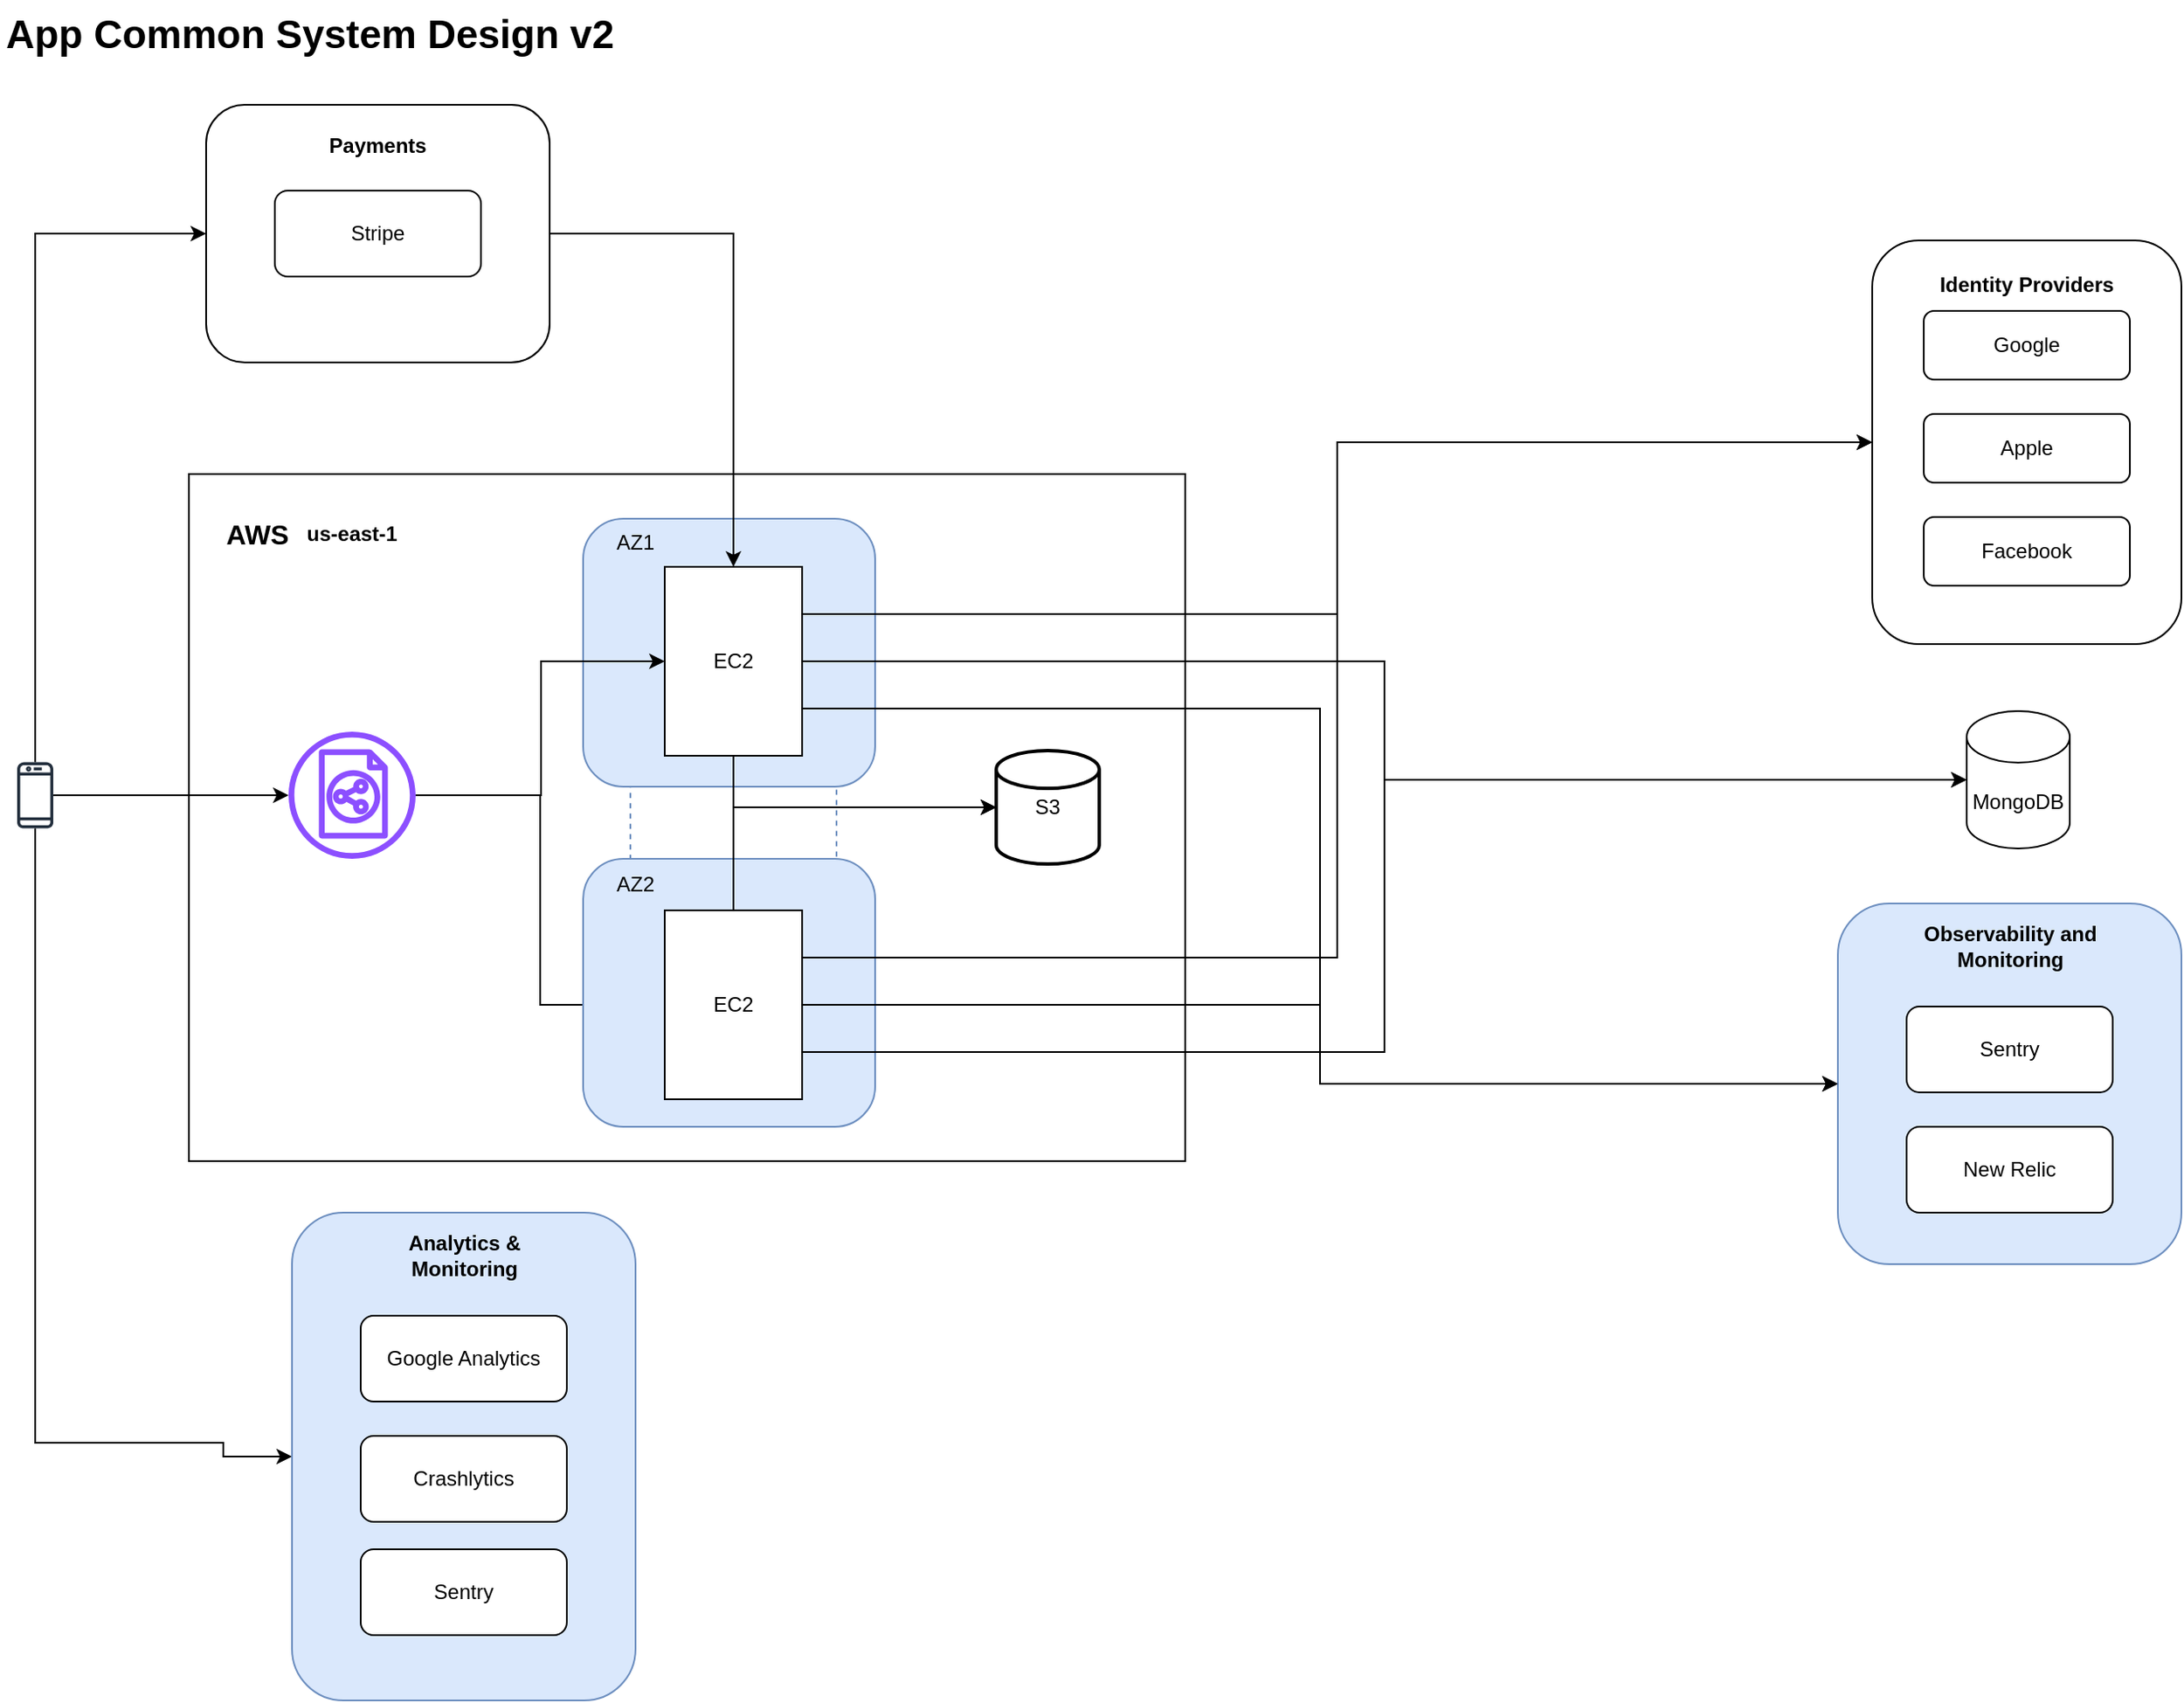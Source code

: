 <mxfile version="26.0.4">
  <diagram name="Page-1" id="Ek29NvvO__h7Cmk7cQ3s">
    <mxGraphModel dx="1242" dy="819" grid="1" gridSize="10" guides="1" tooltips="1" connect="1" arrows="1" fold="1" page="1" pageScale="1" pageWidth="1700" pageHeight="1100" math="0" shadow="0">
      <root>
        <mxCell id="0" />
        <mxCell id="1" parent="0" />
        <mxCell id="0PvjIAnL7gXzpbYRjMVI-5" value="" style="rounded=0;whiteSpace=wrap;html=1;fillColor=none;" parent="1" vertex="1">
          <mxGeometry x="140" y="296" width="580" height="400" as="geometry" />
        </mxCell>
        <mxCell id="0PvjIAnL7gXzpbYRjMVI-43" value="" style="rounded=1;whiteSpace=wrap;html=1;fillColor=none;dashed=1;strokeColor=#6c8ebf;" parent="1" vertex="1">
          <mxGeometry x="397" y="340" width="120" height="330" as="geometry" />
        </mxCell>
        <mxCell id="0PvjIAnL7gXzpbYRjMVI-39" value="" style="rounded=1;whiteSpace=wrap;html=1;fillColor=#dae8fc;strokeColor=#6c8ebf;" parent="1" vertex="1">
          <mxGeometry x="369.5" y="322" width="170" height="156" as="geometry" />
        </mxCell>
        <mxCell id="0PvjIAnL7gXzpbYRjMVI-1" value="" style="rounded=1;whiteSpace=wrap;html=1;fillColor=none;" parent="1" vertex="1">
          <mxGeometry x="1120" y="160" width="180" height="235" as="geometry" />
        </mxCell>
        <mxCell id="0PvjIAnL7gXzpbYRjMVI-2" style="edgeStyle=orthogonalEdgeStyle;rounded=0;orthogonalLoop=1;jettySize=auto;html=1;" parent="1" source="0PvjIAnL7gXzpbYRjMVI-3" target="0PvjIAnL7gXzpbYRjMVI-11" edge="1">
          <mxGeometry relative="1" as="geometry" />
        </mxCell>
        <mxCell id="0PvjIAnL7gXzpbYRjMVI-3" value="" style="rounded=1;whiteSpace=wrap;html=1;fillColor=none;" parent="1" vertex="1">
          <mxGeometry x="150" y="81" width="200" height="150" as="geometry" />
        </mxCell>
        <mxCell id="0PvjIAnL7gXzpbYRjMVI-6" value="App Common System Design v2" style="text;html=1;align=center;verticalAlign=middle;resizable=0;points=[];autosize=1;strokeColor=none;fillColor=none;fontSize=23;fontStyle=1" parent="1" vertex="1">
          <mxGeometry x="30" y="20" width="360" height="40" as="geometry" />
        </mxCell>
        <mxCell id="0PvjIAnL7gXzpbYRjMVI-7" value="MongoDB" style="shape=cylinder3;whiteSpace=wrap;html=1;boundedLbl=1;backgroundOutline=1;size=15;" parent="1" vertex="1">
          <mxGeometry x="1175" y="434" width="60" height="80" as="geometry" />
        </mxCell>
        <mxCell id="0PvjIAnL7gXzpbYRjMVI-8" style="edgeStyle=orthogonalEdgeStyle;rounded=0;orthogonalLoop=1;jettySize=auto;html=1;exitX=1;exitY=0.5;exitDx=0;exitDy=0;entryX=0;entryY=0.5;entryDx=0;entryDy=0;entryPerimeter=0;" parent="1" source="0PvjIAnL7gXzpbYRjMVI-11" target="0PvjIAnL7gXzpbYRjMVI-7" edge="1">
          <mxGeometry relative="1" as="geometry">
            <mxPoint x="640" y="566" as="targetPoint" />
          </mxGeometry>
        </mxCell>
        <mxCell id="0PvjIAnL7gXzpbYRjMVI-9" style="edgeStyle=orthogonalEdgeStyle;rounded=0;orthogonalLoop=1;jettySize=auto;html=1;exitX=1;exitY=0.25;exitDx=0;exitDy=0;entryX=0;entryY=0.5;entryDx=0;entryDy=0;" parent="1" source="0PvjIAnL7gXzpbYRjMVI-11" target="0PvjIAnL7gXzpbYRjMVI-1" edge="1">
          <mxGeometry relative="1" as="geometry" />
        </mxCell>
        <mxCell id="0PvjIAnL7gXzpbYRjMVI-10" style="edgeStyle=orthogonalEdgeStyle;rounded=0;orthogonalLoop=1;jettySize=auto;html=1;exitX=1;exitY=0.75;exitDx=0;exitDy=0;entryX=0;entryY=0.5;entryDx=0;entryDy=0;" parent="1" source="0PvjIAnL7gXzpbYRjMVI-11" target="0PvjIAnL7gXzpbYRjMVI-28" edge="1">
          <mxGeometry relative="1" as="geometry" />
        </mxCell>
        <mxCell id="0PvjIAnL7gXzpbYRjMVI-11" value="EC2" style="rounded=0;whiteSpace=wrap;html=1;" parent="1" vertex="1">
          <mxGeometry x="417" y="350" width="80" height="110" as="geometry" />
        </mxCell>
        <mxCell id="0PvjIAnL7gXzpbYRjMVI-12" style="edgeStyle=orthogonalEdgeStyle;rounded=0;orthogonalLoop=1;jettySize=auto;html=1;entryX=0;entryY=0.5;entryDx=0;entryDy=0;" parent="1" source="0PvjIAnL7gXzpbYRjMVI-14" target="0PvjIAnL7gXzpbYRjMVI-23" edge="1">
          <mxGeometry relative="1" as="geometry">
            <Array as="points">
              <mxPoint x="51" y="860" />
              <mxPoint x="160" y="860" />
              <mxPoint x="160" y="868" />
            </Array>
          </mxGeometry>
        </mxCell>
        <mxCell id="0PvjIAnL7gXzpbYRjMVI-13" style="edgeStyle=orthogonalEdgeStyle;rounded=0;orthogonalLoop=1;jettySize=auto;html=1;entryX=0;entryY=0.5;entryDx=0;entryDy=0;" parent="1" source="0PvjIAnL7gXzpbYRjMVI-14" target="0PvjIAnL7gXzpbYRjMVI-3" edge="1">
          <mxGeometry relative="1" as="geometry">
            <Array as="points">
              <mxPoint x="51" y="156" />
            </Array>
          </mxGeometry>
        </mxCell>
        <mxCell id="0PvjIAnL7gXzpbYRjMVI-14" value="" style="sketch=0;outlineConnect=0;fontColor=#232F3E;gradientColor=none;fillColor=#232F3D;strokeColor=none;dashed=0;verticalLabelPosition=bottom;verticalAlign=top;align=center;html=1;fontSize=12;fontStyle=0;aspect=fixed;pointerEvents=1;shape=mxgraph.aws4.mobile_client;" parent="1" vertex="1">
          <mxGeometry x="40" y="463" width="21.03" height="40" as="geometry" />
        </mxCell>
        <mxCell id="0PvjIAnL7gXzpbYRjMVI-15" style="edgeStyle=orthogonalEdgeStyle;rounded=0;orthogonalLoop=1;jettySize=auto;html=1;" parent="1" source="0PvjIAnL7gXzpbYRjMVI-14" target="0PvjIAnL7gXzpbYRjMVI-35" edge="1">
          <mxGeometry relative="1" as="geometry">
            <mxPoint x="229" y="446" as="sourcePoint" />
          </mxGeometry>
        </mxCell>
        <mxCell id="0PvjIAnL7gXzpbYRjMVI-16" value="S3" style="strokeWidth=2;html=1;shape=mxgraph.flowchart.database;whiteSpace=wrap;" parent="1" vertex="1">
          <mxGeometry x="610" y="457" width="60" height="66" as="geometry" />
        </mxCell>
        <mxCell id="0PvjIAnL7gXzpbYRjMVI-18" value="AWS" style="text;html=1;align=center;verticalAlign=middle;whiteSpace=wrap;rounded=0;fontStyle=1;fontSize=16;" parent="1" vertex="1">
          <mxGeometry x="150" y="316" width="60" height="30" as="geometry" />
        </mxCell>
        <mxCell id="0PvjIAnL7gXzpbYRjMVI-19" value="Google" style="rounded=1;whiteSpace=wrap;html=1;" parent="1" vertex="1">
          <mxGeometry x="1150" y="201" width="120" height="40" as="geometry" />
        </mxCell>
        <mxCell id="0PvjIAnL7gXzpbYRjMVI-20" value="Apple" style="rounded=1;whiteSpace=wrap;html=1;" parent="1" vertex="1">
          <mxGeometry x="1150" y="261" width="120" height="40" as="geometry" />
        </mxCell>
        <mxCell id="0PvjIAnL7gXzpbYRjMVI-21" value="Facebook" style="rounded=1;whiteSpace=wrap;html=1;" parent="1" vertex="1">
          <mxGeometry x="1150" y="321" width="120" height="40" as="geometry" />
        </mxCell>
        <mxCell id="0PvjIAnL7gXzpbYRjMVI-22" value="Identity Providers" style="text;html=1;align=center;verticalAlign=middle;whiteSpace=wrap;rounded=0;fontStyle=1" parent="1" vertex="1">
          <mxGeometry x="1150" y="171" width="120" height="30" as="geometry" />
        </mxCell>
        <mxCell id="0PvjIAnL7gXzpbYRjMVI-23" value="" style="rounded=1;whiteSpace=wrap;html=1;fillColor=#dae8fc;strokeColor=#6c8ebf;" parent="1" vertex="1">
          <mxGeometry x="200" y="726" width="200" height="284" as="geometry" />
        </mxCell>
        <mxCell id="0PvjIAnL7gXzpbYRjMVI-24" value="Google Analytics" style="rounded=1;whiteSpace=wrap;html=1;" parent="1" vertex="1">
          <mxGeometry x="240" y="786" width="120" height="50" as="geometry" />
        </mxCell>
        <mxCell id="0PvjIAnL7gXzpbYRjMVI-25" value="Crashlytics" style="rounded=1;whiteSpace=wrap;html=1;" parent="1" vertex="1">
          <mxGeometry x="240" y="856" width="120" height="50" as="geometry" />
        </mxCell>
        <mxCell id="0PvjIAnL7gXzpbYRjMVI-26" value="Analytics &amp;amp; Monitoring" style="text;html=1;align=center;verticalAlign=middle;whiteSpace=wrap;rounded=0;fontStyle=1" parent="1" vertex="1">
          <mxGeometry x="235.5" y="736" width="129" height="30" as="geometry" />
        </mxCell>
        <mxCell id="0PvjIAnL7gXzpbYRjMVI-27" value="us-east-1" style="text;html=1;align=center;verticalAlign=middle;whiteSpace=wrap;rounded=0;fontStyle=1" parent="1" vertex="1">
          <mxGeometry x="205" y="316" width="60" height="30" as="geometry" />
        </mxCell>
        <mxCell id="0PvjIAnL7gXzpbYRjMVI-28" value="" style="rounded=1;whiteSpace=wrap;html=1;fillColor=#dae8fc;strokeColor=#6c8ebf;" parent="1" vertex="1">
          <mxGeometry x="1100" y="546" width="200" height="210" as="geometry" />
        </mxCell>
        <mxCell id="0PvjIAnL7gXzpbYRjMVI-29" value="Sentry" style="rounded=1;whiteSpace=wrap;html=1;" parent="1" vertex="1">
          <mxGeometry x="1140" y="606" width="120" height="50" as="geometry" />
        </mxCell>
        <mxCell id="0PvjIAnL7gXzpbYRjMVI-30" value="New Relic" style="rounded=1;whiteSpace=wrap;html=1;" parent="1" vertex="1">
          <mxGeometry x="1140" y="676" width="120" height="50" as="geometry" />
        </mxCell>
        <mxCell id="0PvjIAnL7gXzpbYRjMVI-31" value="Observability and Monitoring" style="text;html=1;align=center;verticalAlign=middle;whiteSpace=wrap;rounded=0;fontStyle=1" parent="1" vertex="1">
          <mxGeometry x="1135.5" y="556" width="129" height="30" as="geometry" />
        </mxCell>
        <mxCell id="0PvjIAnL7gXzpbYRjMVI-32" value="Stripe" style="rounded=1;whiteSpace=wrap;html=1;" parent="1" vertex="1">
          <mxGeometry x="190" y="131" width="120" height="50" as="geometry" />
        </mxCell>
        <mxCell id="0PvjIAnL7gXzpbYRjMVI-33" value="Payments" style="text;html=1;align=center;verticalAlign=middle;whiteSpace=wrap;rounded=0;fontStyle=1" parent="1" vertex="1">
          <mxGeometry x="220" y="90" width="60" height="30" as="geometry" />
        </mxCell>
        <mxCell id="0PvjIAnL7gXzpbYRjMVI-34" value="AZ1" style="text;html=1;align=center;verticalAlign=middle;whiteSpace=wrap;rounded=0;" parent="1" vertex="1">
          <mxGeometry x="369.5" y="321" width="60" height="30" as="geometry" />
        </mxCell>
        <mxCell id="0PvjIAnL7gXzpbYRjMVI-40" style="edgeStyle=orthogonalEdgeStyle;rounded=0;orthogonalLoop=1;jettySize=auto;html=1;" parent="1" source="0PvjIAnL7gXzpbYRjMVI-35" target="0PvjIAnL7gXzpbYRjMVI-11" edge="1">
          <mxGeometry relative="1" as="geometry">
            <mxPoint x="272" y="446" as="sourcePoint" />
            <Array as="points">
              <mxPoint x="345" y="483" />
              <mxPoint x="345" y="405" />
            </Array>
          </mxGeometry>
        </mxCell>
        <mxCell id="0PvjIAnL7gXzpbYRjMVI-41" style="edgeStyle=orthogonalEdgeStyle;rounded=0;orthogonalLoop=1;jettySize=auto;html=1;entryX=0;entryY=0.5;entryDx=0;entryDy=0;" parent="1" source="0PvjIAnL7gXzpbYRjMVI-35" target="0PvjIAnL7gXzpbYRjMVI-37" edge="1">
          <mxGeometry relative="1" as="geometry" />
        </mxCell>
        <mxCell id="0PvjIAnL7gXzpbYRjMVI-35" value="" style="sketch=0;outlineConnect=0;fontColor=#232F3E;gradientColor=none;fillColor=#8C4FFF;strokeColor=none;dashed=0;verticalLabelPosition=bottom;verticalAlign=top;align=center;html=1;fontSize=12;fontStyle=0;aspect=fixed;pointerEvents=1;shape=mxgraph.aws4.classic_load_balancer;" parent="1" vertex="1">
          <mxGeometry x="198" y="446" width="74" height="74" as="geometry" />
        </mxCell>
        <mxCell id="0PvjIAnL7gXzpbYRjMVI-36" value="" style="rounded=1;whiteSpace=wrap;html=1;fillColor=#dae8fc;strokeColor=#6c8ebf;" parent="1" vertex="1">
          <mxGeometry x="369.5" y="520" width="170" height="156" as="geometry" />
        </mxCell>
        <mxCell id="0PvjIAnL7gXzpbYRjMVI-46" style="edgeStyle=orthogonalEdgeStyle;rounded=0;orthogonalLoop=1;jettySize=auto;html=1;exitX=1;exitY=0.5;exitDx=0;exitDy=0;entryX=0;entryY=0.5;entryDx=0;entryDy=0;" parent="1" source="0PvjIAnL7gXzpbYRjMVI-37" target="0PvjIAnL7gXzpbYRjMVI-28" edge="1">
          <mxGeometry relative="1" as="geometry" />
        </mxCell>
        <mxCell id="0PvjIAnL7gXzpbYRjMVI-48" style="edgeStyle=orthogonalEdgeStyle;rounded=0;orthogonalLoop=1;jettySize=auto;html=1;exitX=1;exitY=0.25;exitDx=0;exitDy=0;entryX=0;entryY=0.5;entryDx=0;entryDy=0;" parent="1" source="0PvjIAnL7gXzpbYRjMVI-37" target="0PvjIAnL7gXzpbYRjMVI-1" edge="1">
          <mxGeometry relative="1" as="geometry" />
        </mxCell>
        <mxCell id="0PvjIAnL7gXzpbYRjMVI-37" value="EC2" style="rounded=0;whiteSpace=wrap;html=1;" parent="1" vertex="1">
          <mxGeometry x="417" y="550" width="80" height="110" as="geometry" />
        </mxCell>
        <mxCell id="0PvjIAnL7gXzpbYRjMVI-38" value="AZ2" style="text;html=1;align=center;verticalAlign=middle;whiteSpace=wrap;rounded=0;" parent="1" vertex="1">
          <mxGeometry x="369.5" y="520" width="60" height="30" as="geometry" />
        </mxCell>
        <mxCell id="0PvjIAnL7gXzpbYRjMVI-47" style="edgeStyle=orthogonalEdgeStyle;rounded=0;orthogonalLoop=1;jettySize=auto;html=1;exitX=1;exitY=0.75;exitDx=0;exitDy=0;entryX=0;entryY=0.5;entryDx=0;entryDy=0;entryPerimeter=0;" parent="1" source="0PvjIAnL7gXzpbYRjMVI-37" target="0PvjIAnL7gXzpbYRjMVI-7" edge="1">
          <mxGeometry relative="1" as="geometry" />
        </mxCell>
        <mxCell id="0PvjIAnL7gXzpbYRjMVI-49" style="edgeStyle=orthogonalEdgeStyle;rounded=0;orthogonalLoop=1;jettySize=auto;html=1;exitX=0.5;exitY=0;exitDx=0;exitDy=0;entryX=0;entryY=0.5;entryDx=0;entryDy=0;entryPerimeter=0;" parent="1" source="0PvjIAnL7gXzpbYRjMVI-37" target="0PvjIAnL7gXzpbYRjMVI-16" edge="1">
          <mxGeometry relative="1" as="geometry" />
        </mxCell>
        <mxCell id="0PvjIAnL7gXzpbYRjMVI-50" style="edgeStyle=orthogonalEdgeStyle;rounded=0;orthogonalLoop=1;jettySize=auto;html=1;exitX=0.5;exitY=1;exitDx=0;exitDy=0;entryX=0;entryY=0.5;entryDx=0;entryDy=0;entryPerimeter=0;" parent="1" source="0PvjIAnL7gXzpbYRjMVI-11" target="0PvjIAnL7gXzpbYRjMVI-16" edge="1">
          <mxGeometry relative="1" as="geometry" />
        </mxCell>
        <mxCell id="a85JuL_XISKAZCpL2kvp-1" value="Sentry" style="rounded=1;whiteSpace=wrap;html=1;" vertex="1" parent="1">
          <mxGeometry x="240" y="922" width="120" height="50" as="geometry" />
        </mxCell>
      </root>
    </mxGraphModel>
  </diagram>
</mxfile>
